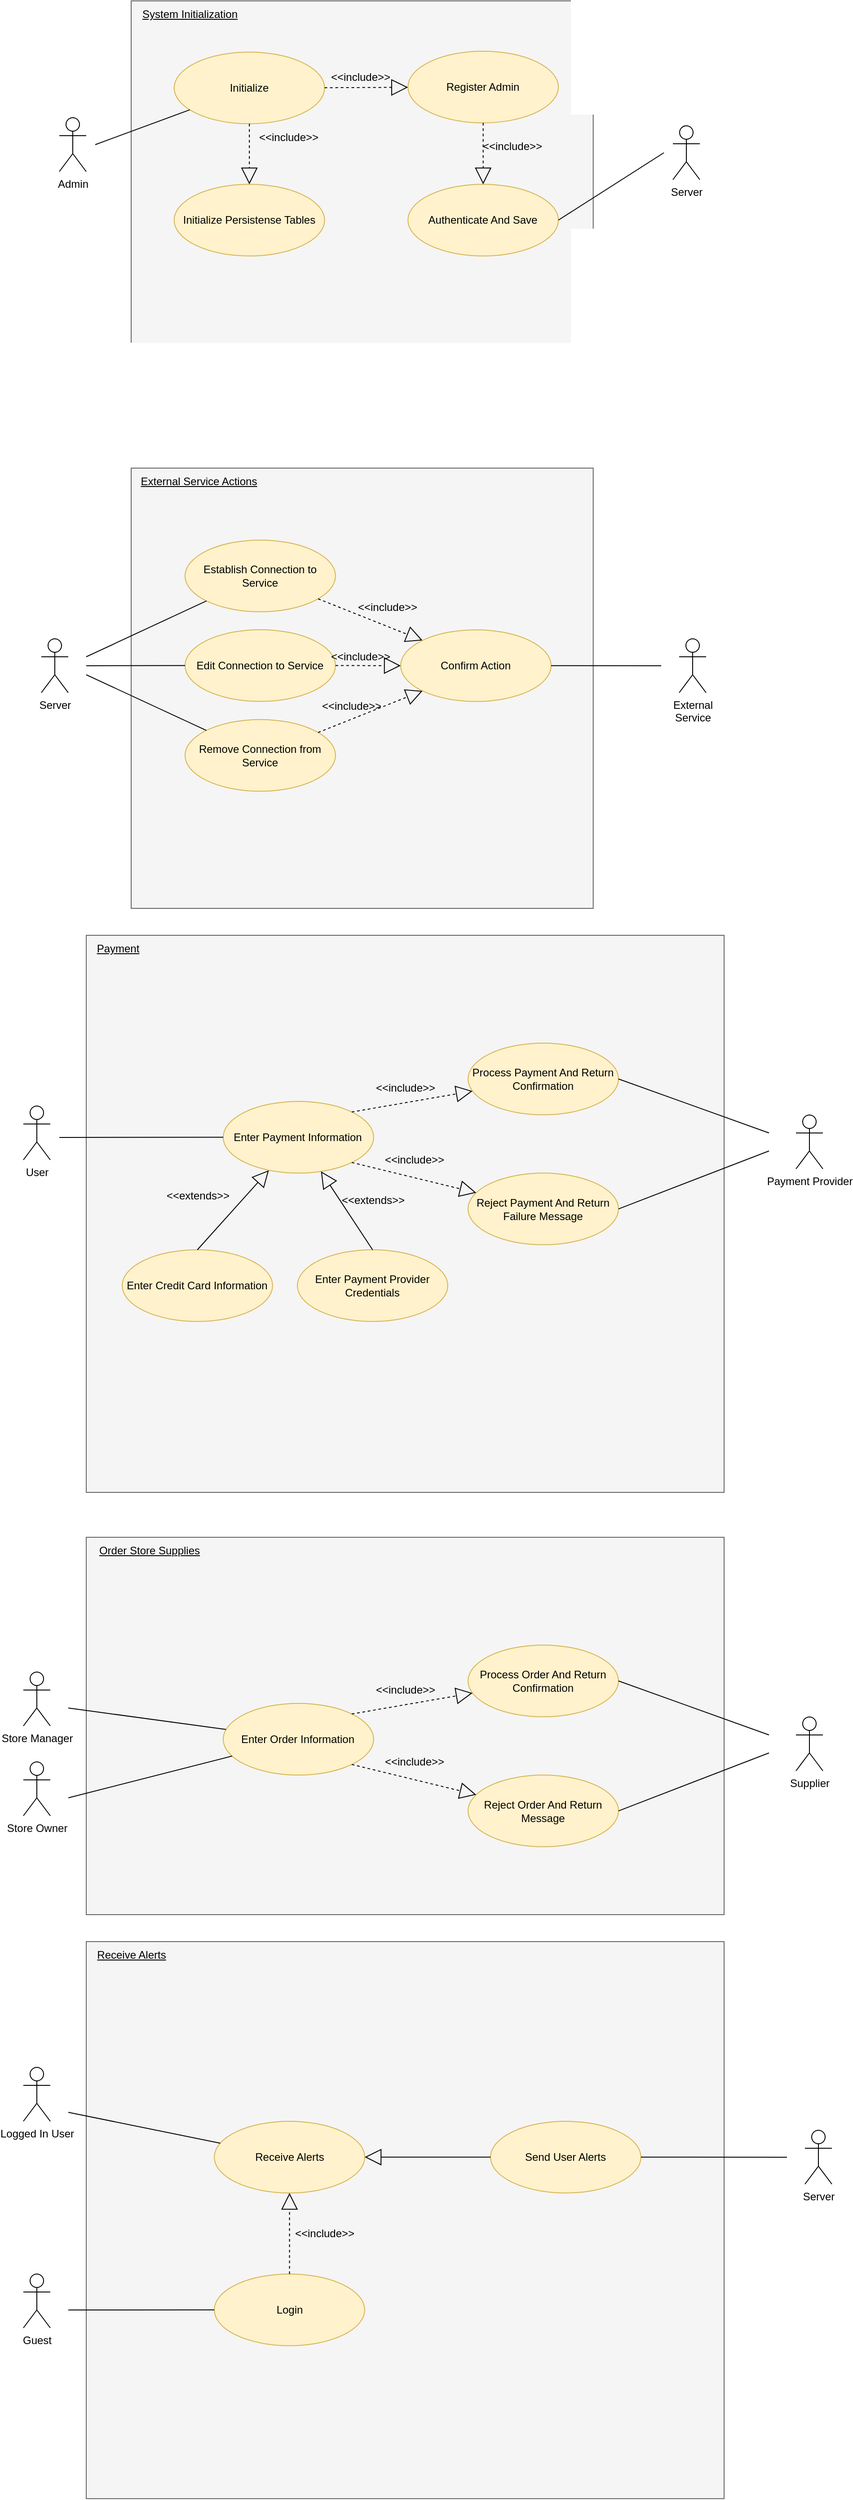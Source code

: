 <mxfile version="21.0.8" type="google"><diagram name="Page-1" id="eMRbLeSKyq2jB5mzOORM"><mxGraphModel grid="1" page="1" gridSize="10" guides="1" tooltips="1" connect="1" arrows="1" fold="1" pageScale="1" pageWidth="850" pageHeight="1100" math="0" shadow="0"><root><mxCell id="0"/><mxCell id="1" parent="0"/><mxCell id="YMqwBcBI1UgaOrFKNVwh-122" value="" style="group" connectable="0" vertex="1" parent="1"><mxGeometry x="510" y="1790" width="660" height="620" as="geometry"/></mxCell><mxCell id="YMqwBcBI1UgaOrFKNVwh-123" value="" style="verticalLabelPosition=bottom;verticalAlign=top;html=1;shape=mxgraph.basic.rect;fillColor2=none;strokeWidth=1;size=22;indent=0;fillColor=#f5f5f5;fontColor=#333333;strokeColor=#666666;" vertex="1" parent="YMqwBcBI1UgaOrFKNVwh-122"><mxGeometry x="-50" width="710" height="420" as="geometry"/></mxCell><mxCell id="YMqwBcBI1UgaOrFKNVwh-124" value="Process Order And Return Confirmation" style="ellipse;whiteSpace=wrap;html=1;fillColor=#fff2cc;strokeColor=#d6b656;" vertex="1" parent="YMqwBcBI1UgaOrFKNVwh-122"><mxGeometry x="374.998" y="119.996" width="167.451" height="79.767" as="geometry"/></mxCell><mxCell id="YMqwBcBI1UgaOrFKNVwh-125" value="Enter Order Information" style="ellipse;whiteSpace=wrap;html=1;fillColor=#fff2cc;strokeColor=#d6b656;" vertex="1" parent="YMqwBcBI1UgaOrFKNVwh-122"><mxGeometry x="102.448" y="184.876" width="167.451" height="79.767" as="geometry"/></mxCell><mxCell id="YMqwBcBI1UgaOrFKNVwh-131" value="&amp;lt;&amp;lt;include&amp;gt;&amp;gt;" style="text;html=1;align=center;verticalAlign=middle;resizable=0;points=[];autosize=1;strokeColor=none;fillColor=none;" vertex="1" parent="YMqwBcBI1UgaOrFKNVwh-122"><mxGeometry x="260" y="154.88" width="90" height="30" as="geometry"/></mxCell><mxCell id="YMqwBcBI1UgaOrFKNVwh-132" value="Reject Order And Return Message" style="ellipse;whiteSpace=wrap;html=1;fillColor=#fff2cc;strokeColor=#d6b656;" vertex="1" parent="YMqwBcBI1UgaOrFKNVwh-122"><mxGeometry x="374.998" y="264.646" width="167.451" height="79.767" as="geometry"/></mxCell><mxCell id="YMqwBcBI1UgaOrFKNVwh-133" value="" style="endArrow=block;endSize=16;endFill=0;html=1;rounded=0;fillColor=none;dashed=1;exitX=1;exitY=0;exitDx=0;exitDy=0;" edge="1" parent="YMqwBcBI1UgaOrFKNVwh-122" source="YMqwBcBI1UgaOrFKNVwh-125" target="YMqwBcBI1UgaOrFKNVwh-124"><mxGeometry y="-70" width="160" relative="1" as="geometry"><mxPoint x="141" y="196" as="sourcePoint"/><mxPoint x="207" y="259" as="targetPoint"/><mxPoint as="offset"/></mxGeometry></mxCell><mxCell id="YMqwBcBI1UgaOrFKNVwh-134" value="" style="endArrow=block;endSize=16;endFill=0;html=1;rounded=0;fillColor=none;dashed=1;exitX=1;exitY=1;exitDx=0;exitDy=0;" edge="1" parent="YMqwBcBI1UgaOrFKNVwh-122" source="YMqwBcBI1UgaOrFKNVwh-125" target="YMqwBcBI1UgaOrFKNVwh-132"><mxGeometry y="-70" width="160" relative="1" as="geometry"><mxPoint x="327" y="295" as="sourcePoint"/><mxPoint x="484" y="323" as="targetPoint"/><mxPoint as="offset"/></mxGeometry></mxCell><mxCell id="YMqwBcBI1UgaOrFKNVwh-136" value="&amp;lt;&amp;lt;include&amp;gt;&amp;gt;" style="text;html=1;align=center;verticalAlign=middle;resizable=0;points=[];autosize=1;strokeColor=none;fillColor=none;" vertex="1" parent="YMqwBcBI1UgaOrFKNVwh-122"><mxGeometry x="269.9" y="234.65" width="90" height="30" as="geometry"/></mxCell><mxCell id="YMqwBcBI1UgaOrFKNVwh-5" value="" style="group" connectable="0" vertex="1" parent="1"><mxGeometry x="510" y="80" width="610" height="490" as="geometry"/></mxCell><mxCell id="YMqwBcBI1UgaOrFKNVwh-3" value="" style="verticalLabelPosition=bottom;verticalAlign=top;html=1;shape=mxgraph.basic.rect;fillColor2=none;strokeWidth=1;size=22;indent=0;fillColor=#f5f5f5;fontColor=#333333;strokeColor=#666666;" vertex="1" parent="YMqwBcBI1UgaOrFKNVwh-5"><mxGeometry width="514.314" height="490.0" as="geometry"/></mxCell><mxCell id="YMqwBcBI1UgaOrFKNVwh-4" value="System Initialization" style="text;html=1;align=center;verticalAlign=middle;resizable=0;points=[];autosize=1;strokeColor=none;fillColor=none;fontStyle=4" vertex="1" parent="YMqwBcBI1UgaOrFKNVwh-5"><mxGeometry width="130" height="30" as="geometry"/></mxCell><mxCell id="YMqwBcBI1UgaOrFKNVwh-8" value="Initialize" style="ellipse;whiteSpace=wrap;html=1;fillColor=#fff2cc;strokeColor=#d6b656;" vertex="1" parent="YMqwBcBI1UgaOrFKNVwh-5"><mxGeometry x="47.843" y="56.977" width="167.451" height="79.767" as="geometry"/></mxCell><mxCell id="YMqwBcBI1UgaOrFKNVwh-9" value="Register Admin" style="ellipse;whiteSpace=wrap;html=1;fillColor=#fff2cc;strokeColor=#d6b656;" vertex="1" parent="YMqwBcBI1UgaOrFKNVwh-5"><mxGeometry x="308.098" y="55.977" width="167.451" height="79.767" as="geometry"/></mxCell><mxCell id="YMqwBcBI1UgaOrFKNVwh-10" value="Authenticate And Save" style="ellipse;whiteSpace=wrap;html=1;fillColor=#fff2cc;strokeColor=#d6b656;" vertex="1" parent="YMqwBcBI1UgaOrFKNVwh-5"><mxGeometry x="308.098" y="204.116" width="167.451" height="79.767" as="geometry"/></mxCell><mxCell id="YMqwBcBI1UgaOrFKNVwh-11" value="" style="endArrow=block;endSize=16;endFill=0;html=1;rounded=0;dashed=1;" edge="1" parent="YMqwBcBI1UgaOrFKNVwh-5" source="YMqwBcBI1UgaOrFKNVwh-8" target="YMqwBcBI1UgaOrFKNVwh-9"><mxGeometry y="60" width="160" relative="1" as="geometry"><mxPoint x="191.373" y="148.14" as="sourcePoint"/><mxPoint x="382.745" y="148.14" as="targetPoint"/><mxPoint as="offset"/></mxGeometry></mxCell><mxCell id="YMqwBcBI1UgaOrFKNVwh-13" value="" style="endArrow=block;endSize=16;endFill=0;html=1;rounded=0;fillColor=none;dashed=1;" edge="1" parent="YMqwBcBI1UgaOrFKNVwh-5" source="YMqwBcBI1UgaOrFKNVwh-9" target="YMqwBcBI1UgaOrFKNVwh-10"><mxGeometry y="-70" width="160" relative="1" as="geometry"><mxPoint x="224.373" y="147.14" as="sourcePoint"/><mxPoint x="415.745" y="147.14" as="targetPoint"/><mxPoint as="offset"/></mxGeometry></mxCell><mxCell id="YMqwBcBI1UgaOrFKNVwh-14" value="&amp;lt;&amp;lt;include&amp;gt;&amp;gt;" style="text;html=1;align=center;verticalAlign=middle;resizable=0;points=[];autosize=1;strokeColor=none;fillColor=none;" vertex="1" parent="YMqwBcBI1UgaOrFKNVwh-5"><mxGeometry x="378.667" y="147.14" width="90" height="30" as="geometry"/></mxCell><mxCell id="YMqwBcBI1UgaOrFKNVwh-17" value="&amp;lt;&amp;lt;include&amp;gt;&amp;gt;" style="text;html=1;align=center;verticalAlign=middle;resizable=0;points=[];autosize=1;strokeColor=none;fillColor=none;" vertex="1" parent="YMqwBcBI1UgaOrFKNVwh-5"><mxGeometry x="210.002" y="69.997" width="90" height="30" as="geometry"/></mxCell><mxCell id="YMqwBcBI1UgaOrFKNVwh-18" value="Initialize Persistense Tables" style="ellipse;whiteSpace=wrap;html=1;fillColor=#fff2cc;strokeColor=#d6b656;" vertex="1" parent="YMqwBcBI1UgaOrFKNVwh-5"><mxGeometry x="47.848" y="204.117" width="167.451" height="79.767" as="geometry"/></mxCell><mxCell id="YMqwBcBI1UgaOrFKNVwh-19" value="" style="endArrow=block;endSize=16;endFill=0;html=1;rounded=0;exitX=0.5;exitY=1;exitDx=0;exitDy=0;dashed=1;" edge="1" parent="YMqwBcBI1UgaOrFKNVwh-5" source="YMqwBcBI1UgaOrFKNVwh-8" target="YMqwBcBI1UgaOrFKNVwh-18"><mxGeometry y="60" width="160" relative="1" as="geometry"><mxPoint x="225" y="107" as="sourcePoint"/><mxPoint x="318" y="106" as="targetPoint"/><mxPoint as="offset"/></mxGeometry></mxCell><mxCell id="YMqwBcBI1UgaOrFKNVwh-20" value="&amp;lt;&amp;lt;include&amp;gt;&amp;gt;" style="text;html=1;align=center;verticalAlign=middle;resizable=0;points=[];autosize=1;strokeColor=none;fillColor=none;" vertex="1" parent="YMqwBcBI1UgaOrFKNVwh-5"><mxGeometry x="130.002" y="136.747" width="90" height="30" as="geometry"/></mxCell><mxCell id="YMqwBcBI1UgaOrFKNVwh-6" value="Server" style="shape=umlActor;verticalLabelPosition=bottom;verticalAlign=top;html=1;" vertex="1" parent="1"><mxGeometry x="1113" y="219" width="30" height="60" as="geometry"/></mxCell><mxCell id="YMqwBcBI1UgaOrFKNVwh-7" value="Admin" style="shape=umlActor;verticalLabelPosition=bottom;verticalAlign=top;html=1;" vertex="1" parent="1"><mxGeometry x="430" y="210" width="30" height="60" as="geometry"/></mxCell><mxCell id="YMqwBcBI1UgaOrFKNVwh-15" value="" style="endArrow=none;html=1;rounded=0;" edge="1" parent="1" target="YMqwBcBI1UgaOrFKNVwh-8"><mxGeometry width="50" height="50" relative="1" as="geometry"><mxPoint x="470" y="240" as="sourcePoint"/><mxPoint x="780" y="190" as="targetPoint"/></mxGeometry></mxCell><mxCell id="YMqwBcBI1UgaOrFKNVwh-16" value="" style="endArrow=none;html=1;rounded=0;exitX=1;exitY=0.5;exitDx=0;exitDy=0;" edge="1" parent="1" source="YMqwBcBI1UgaOrFKNVwh-10"><mxGeometry width="50" height="50" relative="1" as="geometry"><mxPoint x="488" y="249" as="sourcePoint"/><mxPoint x="1103" y="249" as="targetPoint"/></mxGeometry></mxCell><mxCell id="YMqwBcBI1UgaOrFKNVwh-21" value="" style="group" connectable="0" vertex="1" parent="1"><mxGeometry x="510" y="600" width="610" height="490" as="geometry"/></mxCell><mxCell id="YMqwBcBI1UgaOrFKNVwh-22" value="" style="verticalLabelPosition=bottom;verticalAlign=top;html=1;shape=mxgraph.basic.rect;fillColor2=none;strokeWidth=1;size=22;indent=0;fillColor=#f5f5f5;fontColor=#333333;strokeColor=#666666;" vertex="1" parent="YMqwBcBI1UgaOrFKNVwh-21"><mxGeometry width="514.314" height="490.0" as="geometry"/></mxCell><mxCell id="YMqwBcBI1UgaOrFKNVwh-23" value="External Service Actions" style="text;html=1;align=center;verticalAlign=middle;resizable=0;points=[];autosize=1;strokeColor=none;fillColor=none;fontStyle=4" vertex="1" parent="YMqwBcBI1UgaOrFKNVwh-21"><mxGeometry width="150" height="30" as="geometry"/></mxCell><mxCell id="YMqwBcBI1UgaOrFKNVwh-26" value="Establish Connection to Service" style="ellipse;whiteSpace=wrap;html=1;fillColor=#fff2cc;strokeColor=#d6b656;" vertex="1" parent="YMqwBcBI1UgaOrFKNVwh-21"><mxGeometry x="59.998" y="80.106" width="167.451" height="79.767" as="geometry"/></mxCell><mxCell id="YMqwBcBI1UgaOrFKNVwh-28" value="" style="endArrow=block;endSize=16;endFill=0;html=1;rounded=0;fillColor=none;entryX=0;entryY=0;entryDx=0;entryDy=0;dashed=1;" edge="1" parent="YMqwBcBI1UgaOrFKNVwh-21" source="YMqwBcBI1UgaOrFKNVwh-26" target="YMqwBcBI1UgaOrFKNVwh-38"><mxGeometry y="-70" width="160" relative="1" as="geometry"><mxPoint x="415.745" y="147.14" as="sourcePoint"/><mxPoint x="391.824" y="135.744" as="targetPoint"/><mxPoint as="offset"/></mxGeometry></mxCell><mxCell id="YMqwBcBI1UgaOrFKNVwh-38" value="Confirm Action" style="ellipse;whiteSpace=wrap;html=1;fillColor=#fff2cc;strokeColor=#d6b656;" vertex="1" parent="YMqwBcBI1UgaOrFKNVwh-21"><mxGeometry x="299.998" y="179.996" width="167.451" height="79.767" as="geometry"/></mxCell><mxCell id="YMqwBcBI1UgaOrFKNVwh-39" value="Edit Connection to Service" style="ellipse;whiteSpace=wrap;html=1;fillColor=#fff2cc;strokeColor=#d6b656;" vertex="1" parent="YMqwBcBI1UgaOrFKNVwh-21"><mxGeometry x="59.998" y="179.876" width="167.451" height="79.767" as="geometry"/></mxCell><mxCell id="YMqwBcBI1UgaOrFKNVwh-40" value="Remove Connection from Service" style="ellipse;whiteSpace=wrap;html=1;fillColor=#fff2cc;strokeColor=#d6b656;" vertex="1" parent="YMqwBcBI1UgaOrFKNVwh-21"><mxGeometry x="59.998" y="279.876" width="167.451" height="79.767" as="geometry"/></mxCell><mxCell id="YMqwBcBI1UgaOrFKNVwh-43" value="" style="endArrow=block;endSize=16;endFill=0;html=1;rounded=0;fillColor=none;exitX=1;exitY=0.5;exitDx=0;exitDy=0;entryX=0;entryY=0.5;entryDx=0;entryDy=0;dashed=1;" edge="1" parent="YMqwBcBI1UgaOrFKNVwh-21" source="YMqwBcBI1UgaOrFKNVwh-39" target="YMqwBcBI1UgaOrFKNVwh-38"><mxGeometry y="-70" width="160" relative="1" as="geometry"><mxPoint x="232" y="133" as="sourcePoint"/><mxPoint x="335" y="167" as="targetPoint"/><mxPoint as="offset"/></mxGeometry></mxCell><mxCell id="YMqwBcBI1UgaOrFKNVwh-44" value="" style="endArrow=block;endSize=16;endFill=0;html=1;rounded=0;fillColor=none;entryX=0;entryY=1;entryDx=0;entryDy=0;dashed=1;" edge="1" parent="YMqwBcBI1UgaOrFKNVwh-21" source="YMqwBcBI1UgaOrFKNVwh-40" target="YMqwBcBI1UgaOrFKNVwh-38"><mxGeometry y="-70" width="160" relative="1" as="geometry"><mxPoint x="247" y="210" as="sourcePoint"/><mxPoint x="320" y="190" as="targetPoint"/><mxPoint as="offset"/></mxGeometry></mxCell><mxCell id="YMqwBcBI1UgaOrFKNVwh-65" value="&amp;lt;&amp;lt;include&amp;gt;&amp;gt;" style="text;html=1;align=center;verticalAlign=middle;resizable=0;points=[];autosize=1;strokeColor=none;fillColor=none;" vertex="1" parent="YMqwBcBI1UgaOrFKNVwh-21"><mxGeometry x="240.002" y="139.997" width="90" height="30" as="geometry"/></mxCell><mxCell id="YMqwBcBI1UgaOrFKNVwh-64" value="&amp;lt;&amp;lt;include&amp;gt;&amp;gt;" style="text;html=1;align=center;verticalAlign=middle;resizable=0;points=[];autosize=1;strokeColor=none;fillColor=none;" vertex="1" parent="YMqwBcBI1UgaOrFKNVwh-21"><mxGeometry x="210.002" y="194.997" width="90" height="30" as="geometry"/></mxCell><mxCell id="YMqwBcBI1UgaOrFKNVwh-63" value="&amp;lt;&amp;lt;include&amp;gt;&amp;gt;" style="text;html=1;align=center;verticalAlign=middle;resizable=0;points=[];autosize=1;strokeColor=none;fillColor=none;" vertex="1" parent="YMqwBcBI1UgaOrFKNVwh-21"><mxGeometry x="200.002" y="249.877" width="90" height="30" as="geometry"/></mxCell><mxCell id="YMqwBcBI1UgaOrFKNVwh-34" value="External&lt;br&gt;Service" style="shape=umlActor;verticalLabelPosition=bottom;verticalAlign=top;html=1;" vertex="1" parent="1"><mxGeometry x="1120" y="790" width="30" height="60" as="geometry"/></mxCell><mxCell id="YMqwBcBI1UgaOrFKNVwh-35" value="Server" style="shape=umlActor;verticalLabelPosition=bottom;verticalAlign=top;html=1;" vertex="1" parent="1"><mxGeometry x="410" y="790" width="30" height="60" as="geometry"/></mxCell><mxCell id="YMqwBcBI1UgaOrFKNVwh-36" value="" style="endArrow=none;html=1;rounded=0;" edge="1" parent="1" target="YMqwBcBI1UgaOrFKNVwh-26"><mxGeometry width="50" height="50" relative="1" as="geometry"><mxPoint x="460" y="810" as="sourcePoint"/><mxPoint x="575.34" y="721.261" as="targetPoint"/></mxGeometry></mxCell><mxCell id="YMqwBcBI1UgaOrFKNVwh-37" value="" style="endArrow=none;html=1;rounded=0;" edge="1" parent="1" source="YMqwBcBI1UgaOrFKNVwh-38"><mxGeometry width="50" height="50" relative="1" as="geometry"><mxPoint x="1070" y="830" as="sourcePoint"/><mxPoint x="1100" y="820" as="targetPoint"/></mxGeometry></mxCell><mxCell id="YMqwBcBI1UgaOrFKNVwh-41" value="" style="endArrow=none;html=1;rounded=0;" edge="1" parent="1" target="YMqwBcBI1UgaOrFKNVwh-39"><mxGeometry width="50" height="50" relative="1" as="geometry"><mxPoint x="460" y="820" as="sourcePoint"/><mxPoint x="603" y="732" as="targetPoint"/></mxGeometry></mxCell><mxCell id="YMqwBcBI1UgaOrFKNVwh-42" value="" style="endArrow=none;html=1;rounded=0;" edge="1" parent="1" target="YMqwBcBI1UgaOrFKNVwh-40"><mxGeometry width="50" height="50" relative="1" as="geometry"><mxPoint x="460" y="830" as="sourcePoint"/><mxPoint x="594" y="798" as="targetPoint"/></mxGeometry></mxCell><mxCell id="YMqwBcBI1UgaOrFKNVwh-47" value="" style="group" connectable="0" vertex="1" parent="1"><mxGeometry x="510" y="1120" width="660" height="620" as="geometry"/></mxCell><mxCell id="YMqwBcBI1UgaOrFKNVwh-48" value="" style="verticalLabelPosition=bottom;verticalAlign=top;html=1;shape=mxgraph.basic.rect;fillColor2=none;strokeWidth=1;size=22;indent=0;fillColor=#f5f5f5;fontColor=#333333;strokeColor=#666666;" vertex="1" parent="YMqwBcBI1UgaOrFKNVwh-47"><mxGeometry x="-50" width="710" height="620" as="geometry"/></mxCell><mxCell id="YMqwBcBI1UgaOrFKNVwh-52" value="Process Payment And Return Confirmation" style="ellipse;whiteSpace=wrap;html=1;fillColor=#fff2cc;strokeColor=#d6b656;" vertex="1" parent="YMqwBcBI1UgaOrFKNVwh-47"><mxGeometry x="374.998" y="119.996" width="167.451" height="79.767" as="geometry"/></mxCell><mxCell id="YMqwBcBI1UgaOrFKNVwh-53" value="Enter Payment Information" style="ellipse;whiteSpace=wrap;html=1;fillColor=#fff2cc;strokeColor=#d6b656;" vertex="1" parent="YMqwBcBI1UgaOrFKNVwh-47"><mxGeometry x="102.448" y="184.876" width="167.451" height="79.767" as="geometry"/></mxCell><mxCell id="YMqwBcBI1UgaOrFKNVwh-67" value="Enter Credit Card Information" style="ellipse;whiteSpace=wrap;html=1;fillColor=#fff2cc;strokeColor=#d6b656;" vertex="1" parent="YMqwBcBI1UgaOrFKNVwh-47"><mxGeometry x="-10.002" y="349.996" width="167.451" height="79.767" as="geometry"/></mxCell><mxCell id="YMqwBcBI1UgaOrFKNVwh-69" value="Enter Payment Provider Credentials" style="ellipse;whiteSpace=wrap;html=1;fillColor=#fff2cc;strokeColor=#d6b656;" vertex="1" parent="YMqwBcBI1UgaOrFKNVwh-47"><mxGeometry x="184.998" y="349.996" width="167.451" height="79.767" as="geometry"/></mxCell><mxCell id="YMqwBcBI1UgaOrFKNVwh-70" value="" style="endArrow=block;endSize=16;endFill=0;html=1;rounded=0;exitX=0.5;exitY=0;exitDx=0;exitDy=0;" edge="1" parent="YMqwBcBI1UgaOrFKNVwh-47" source="YMqwBcBI1UgaOrFKNVwh-69" target="YMqwBcBI1UgaOrFKNVwh-53"><mxGeometry x="-0.288" y="-8" width="160" relative="1" as="geometry"><mxPoint x="30" y="250" as="sourcePoint"/><mxPoint x="190" y="250" as="targetPoint"/><mxPoint as="offset"/></mxGeometry></mxCell><mxCell id="YMqwBcBI1UgaOrFKNVwh-71" value="" style="endArrow=block;endSize=16;endFill=0;html=1;rounded=0;exitX=0.5;exitY=0;exitDx=0;exitDy=0;" edge="1" parent="YMqwBcBI1UgaOrFKNVwh-47" source="YMqwBcBI1UgaOrFKNVwh-67" target="YMqwBcBI1UgaOrFKNVwh-53"><mxGeometry width="160" relative="1" as="geometry"><mxPoint x="280" y="320" as="sourcePoint"/><mxPoint x="237" y="255" as="targetPoint"/></mxGeometry></mxCell><mxCell id="YMqwBcBI1UgaOrFKNVwh-72" value="&amp;lt;&amp;lt;extends&amp;gt;&amp;gt;" style="text;html=1;align=center;verticalAlign=middle;resizable=0;points=[];autosize=1;strokeColor=none;fillColor=none;" vertex="1" parent="YMqwBcBI1UgaOrFKNVwh-47"><mxGeometry x="28.72" y="274.88" width="90" height="30" as="geometry"/></mxCell><mxCell id="YMqwBcBI1UgaOrFKNVwh-80" value="&amp;lt;&amp;lt;include&amp;gt;&amp;gt;" style="text;html=1;align=center;verticalAlign=middle;resizable=0;points=[];autosize=1;strokeColor=none;fillColor=none;" vertex="1" parent="YMqwBcBI1UgaOrFKNVwh-47"><mxGeometry x="260" y="154.88" width="90" height="30" as="geometry"/></mxCell><mxCell id="YMqwBcBI1UgaOrFKNVwh-92" value="Reject Payment And Return Failure Message" style="ellipse;whiteSpace=wrap;html=1;fillColor=#fff2cc;strokeColor=#d6b656;" vertex="1" parent="YMqwBcBI1UgaOrFKNVwh-47"><mxGeometry x="374.998" y="264.646" width="167.451" height="79.767" as="geometry"/></mxCell><mxCell id="YMqwBcBI1UgaOrFKNVwh-95" value="" style="endArrow=block;endSize=16;endFill=0;html=1;rounded=0;fillColor=none;dashed=1;exitX=1;exitY=0;exitDx=0;exitDy=0;" edge="1" parent="YMqwBcBI1UgaOrFKNVwh-47" source="YMqwBcBI1UgaOrFKNVwh-53" target="YMqwBcBI1UgaOrFKNVwh-52"><mxGeometry y="-70" width="160" relative="1" as="geometry"><mxPoint x="141" y="196" as="sourcePoint"/><mxPoint x="207" y="259" as="targetPoint"/><mxPoint as="offset"/></mxGeometry></mxCell><mxCell id="YMqwBcBI1UgaOrFKNVwh-96" value="" style="endArrow=block;endSize=16;endFill=0;html=1;rounded=0;fillColor=none;dashed=1;exitX=1;exitY=1;exitDx=0;exitDy=0;" edge="1" parent="YMqwBcBI1UgaOrFKNVwh-47" source="YMqwBcBI1UgaOrFKNVwh-53" target="YMqwBcBI1UgaOrFKNVwh-92"><mxGeometry y="-70" width="160" relative="1" as="geometry"><mxPoint x="327" y="295" as="sourcePoint"/><mxPoint x="484" y="323" as="targetPoint"/><mxPoint as="offset"/></mxGeometry></mxCell><mxCell id="YMqwBcBI1UgaOrFKNVwh-97" value="&amp;lt;&amp;lt;extends&amp;gt;&amp;gt;" style="text;html=1;align=center;verticalAlign=middle;resizable=0;points=[];autosize=1;strokeColor=none;fillColor=none;" vertex="1" parent="YMqwBcBI1UgaOrFKNVwh-47"><mxGeometry x="223.72" y="280" width="90" height="30" as="geometry"/></mxCell><mxCell id="YMqwBcBI1UgaOrFKNVwh-98" value="&amp;lt;&amp;lt;include&amp;gt;&amp;gt;" style="text;html=1;align=center;verticalAlign=middle;resizable=0;points=[];autosize=1;strokeColor=none;fillColor=none;" vertex="1" parent="YMqwBcBI1UgaOrFKNVwh-47"><mxGeometry x="269.9" y="234.65" width="90" height="30" as="geometry"/></mxCell><mxCell id="YMqwBcBI1UgaOrFKNVwh-57" value="Payment Provider" style="shape=umlActor;verticalLabelPosition=bottom;verticalAlign=top;html=1;" vertex="1" parent="1"><mxGeometry x="1250" y="1320" width="30" height="60" as="geometry"/></mxCell><mxCell id="YMqwBcBI1UgaOrFKNVwh-58" value="User" style="shape=umlActor;verticalLabelPosition=bottom;verticalAlign=top;html=1;" vertex="1" parent="1"><mxGeometry x="390" y="1310" width="30" height="60" as="geometry"/></mxCell><mxCell id="YMqwBcBI1UgaOrFKNVwh-60" value="" style="endArrow=none;html=1;rounded=0;exitX=1;exitY=0.5;exitDx=0;exitDy=0;" edge="1" parent="1" source="YMqwBcBI1UgaOrFKNVwh-52"><mxGeometry width="50" height="50" relative="1" as="geometry"><mxPoint x="1070" y="1350" as="sourcePoint"/><mxPoint x="1220" y="1340" as="targetPoint"/></mxGeometry></mxCell><mxCell id="YMqwBcBI1UgaOrFKNVwh-61" value="" style="endArrow=none;html=1;rounded=0;" edge="1" parent="1" target="YMqwBcBI1UgaOrFKNVwh-53"><mxGeometry width="50" height="50" relative="1" as="geometry"><mxPoint x="430" y="1345" as="sourcePoint"/><mxPoint x="603" y="1252" as="targetPoint"/></mxGeometry></mxCell><mxCell id="YMqwBcBI1UgaOrFKNVwh-49" value="Payment" style="text;html=1;align=center;verticalAlign=middle;resizable=0;points=[];autosize=1;strokeColor=none;fillColor=none;fontStyle=4" vertex="1" parent="1"><mxGeometry x="460" y="1120" width="70" height="30" as="geometry"/></mxCell><mxCell id="YMqwBcBI1UgaOrFKNVwh-102" value="" style="endArrow=none;html=1;rounded=0;exitX=1;exitY=0.5;exitDx=0;exitDy=0;" edge="1" parent="1" source="YMqwBcBI1UgaOrFKNVwh-92"><mxGeometry width="50" height="50" relative="1" as="geometry"><mxPoint x="1042" y="1316" as="sourcePoint"/><mxPoint x="1220" y="1360" as="targetPoint"/></mxGeometry></mxCell><mxCell id="YMqwBcBI1UgaOrFKNVwh-137" value="Supplier" style="shape=umlActor;verticalLabelPosition=bottom;verticalAlign=top;html=1;" vertex="1" parent="1"><mxGeometry x="1250" y="1990" width="30" height="60" as="geometry"/></mxCell><mxCell id="YMqwBcBI1UgaOrFKNVwh-138" value="Store Manager" style="shape=umlActor;verticalLabelPosition=bottom;verticalAlign=top;html=1;" vertex="1" parent="1"><mxGeometry x="390" y="1940" width="30" height="60" as="geometry"/></mxCell><mxCell id="YMqwBcBI1UgaOrFKNVwh-139" value="" style="endArrow=none;html=1;rounded=0;exitX=1;exitY=0.5;exitDx=0;exitDy=0;" edge="1" parent="1" source="YMqwBcBI1UgaOrFKNVwh-124"><mxGeometry width="50" height="50" relative="1" as="geometry"><mxPoint x="1070" y="2020" as="sourcePoint"/><mxPoint x="1220" y="2010" as="targetPoint"/></mxGeometry></mxCell><mxCell id="YMqwBcBI1UgaOrFKNVwh-140" value="" style="endArrow=none;html=1;rounded=0;" edge="1" parent="1" target="YMqwBcBI1UgaOrFKNVwh-125"><mxGeometry width="50" height="50" relative="1" as="geometry"><mxPoint x="440" y="1980" as="sourcePoint"/><mxPoint x="603" y="1922" as="targetPoint"/></mxGeometry></mxCell><mxCell id="YMqwBcBI1UgaOrFKNVwh-141" value="Order Store Supplies" style="text;html=1;align=center;verticalAlign=middle;resizable=0;points=[];autosize=1;strokeColor=none;fillColor=none;fontStyle=4" vertex="1" parent="1"><mxGeometry x="460" y="1790" width="140" height="30" as="geometry"/></mxCell><mxCell id="YMqwBcBI1UgaOrFKNVwh-142" value="" style="endArrow=none;html=1;rounded=0;exitX=1;exitY=0.5;exitDx=0;exitDy=0;" edge="1" parent="1" source="YMqwBcBI1UgaOrFKNVwh-132"><mxGeometry width="50" height="50" relative="1" as="geometry"><mxPoint x="1042" y="1986" as="sourcePoint"/><mxPoint x="1220" y="2030" as="targetPoint"/></mxGeometry></mxCell><mxCell id="YMqwBcBI1UgaOrFKNVwh-143" value="Store Owner" style="shape=umlActor;verticalLabelPosition=bottom;verticalAlign=top;html=1;" vertex="1" parent="1"><mxGeometry x="390" y="2040" width="30" height="60" as="geometry"/></mxCell><mxCell id="YMqwBcBI1UgaOrFKNVwh-144" value="" style="endArrow=none;html=1;rounded=0;" edge="1" parent="1" target="YMqwBcBI1UgaOrFKNVwh-125"><mxGeometry width="50" height="50" relative="1" as="geometry"><mxPoint x="440" y="2080" as="sourcePoint"/><mxPoint x="626" y="2014" as="targetPoint"/></mxGeometry></mxCell><mxCell id="YMqwBcBI1UgaOrFKNVwh-145" value="" style="group" connectable="0" vertex="1" parent="1"><mxGeometry x="510" y="2240" width="660" height="620" as="geometry"/></mxCell><mxCell id="YMqwBcBI1UgaOrFKNVwh-146" value="" style="verticalLabelPosition=bottom;verticalAlign=top;html=1;shape=mxgraph.basic.rect;fillColor2=none;strokeWidth=1;size=22;indent=0;fillColor=#f5f5f5;fontColor=#333333;strokeColor=#666666;" vertex="1" parent="YMqwBcBI1UgaOrFKNVwh-145"><mxGeometry x="-50" width="710" height="620" as="geometry"/></mxCell><mxCell id="YMqwBcBI1UgaOrFKNVwh-148" value="Receive Alerts" style="ellipse;whiteSpace=wrap;html=1;fillColor=#fff2cc;strokeColor=#d6b656;" vertex="1" parent="YMqwBcBI1UgaOrFKNVwh-145"><mxGeometry x="92.548" y="199.996" width="167.451" height="79.767" as="geometry"/></mxCell><mxCell id="YMqwBcBI1UgaOrFKNVwh-155" value="Send User Alerts" style="ellipse;whiteSpace=wrap;html=1;fillColor=#fff2cc;strokeColor=#d6b656;" vertex="1" parent="YMqwBcBI1UgaOrFKNVwh-145"><mxGeometry x="399.998" y="199.996" width="167.451" height="79.767" as="geometry"/></mxCell><mxCell id="YMqwBcBI1UgaOrFKNVwh-164" value="Receive Alerts" style="text;html=1;align=center;verticalAlign=middle;resizable=0;points=[];autosize=1;strokeColor=none;fillColor=none;fontStyle=4" vertex="1" parent="YMqwBcBI1UgaOrFKNVwh-145"><mxGeometry x="-50" width="100" height="30" as="geometry"/></mxCell><mxCell id="YMqwBcBI1UgaOrFKNVwh-170" value="Login" style="ellipse;whiteSpace=wrap;html=1;fillColor=#fff2cc;strokeColor=#d6b656;" vertex="1" parent="YMqwBcBI1UgaOrFKNVwh-145"><mxGeometry x="92.548" y="369.996" width="167.451" height="79.767" as="geometry"/></mxCell><mxCell id="YMqwBcBI1UgaOrFKNVwh-173" value="" style="endArrow=block;endSize=16;endFill=0;html=1;rounded=0;fillColor=none;dashed=1;" edge="1" parent="YMqwBcBI1UgaOrFKNVwh-145" source="YMqwBcBI1UgaOrFKNVwh-170" target="YMqwBcBI1UgaOrFKNVwh-148"><mxGeometry y="-70" width="160" relative="1" as="geometry"><mxPoint x="410" y="250" as="sourcePoint"/><mxPoint x="270" y="250" as="targetPoint"/><mxPoint as="offset"/></mxGeometry></mxCell><mxCell id="YMqwBcBI1UgaOrFKNVwh-176" value="" style="endArrow=block;endSize=16;endFill=0;html=1;rounded=0;" edge="1" parent="YMqwBcBI1UgaOrFKNVwh-145" source="YMqwBcBI1UgaOrFKNVwh-155" target="YMqwBcBI1UgaOrFKNVwh-148"><mxGeometry x="-0.288" y="-8" width="160" relative="1" as="geometry"><mxPoint x="279" y="-760" as="sourcePoint"/><mxPoint x="221" y="-847" as="targetPoint"/><mxPoint as="offset"/></mxGeometry></mxCell><mxCell id="YMqwBcBI1UgaOrFKNVwh-177" value="&amp;lt;&amp;lt;include&amp;gt;&amp;gt;" style="text;html=1;align=center;verticalAlign=middle;resizable=0;points=[];autosize=1;strokeColor=none;fillColor=none;" vertex="1" parent="YMqwBcBI1UgaOrFKNVwh-145"><mxGeometry x="170" y="310" width="90" height="30" as="geometry"/></mxCell><mxCell id="YMqwBcBI1UgaOrFKNVwh-160" value="Server" style="shape=umlActor;verticalLabelPosition=bottom;verticalAlign=top;html=1;" vertex="1" parent="1"><mxGeometry x="1260" y="2450" width="30" height="60" as="geometry"/></mxCell><mxCell id="YMqwBcBI1UgaOrFKNVwh-161" value="Logged In User" style="shape=umlActor;verticalLabelPosition=bottom;verticalAlign=top;html=1;" vertex="1" parent="1"><mxGeometry x="390" y="2380" width="30" height="60" as="geometry"/></mxCell><mxCell id="YMqwBcBI1UgaOrFKNVwh-163" value="" style="endArrow=none;html=1;rounded=0;" edge="1" parent="1" target="YMqwBcBI1UgaOrFKNVwh-148"><mxGeometry width="50" height="50" relative="1" as="geometry"><mxPoint x="440" y="2430" as="sourcePoint"/><mxPoint x="603" y="2372" as="targetPoint"/></mxGeometry></mxCell><mxCell id="YMqwBcBI1UgaOrFKNVwh-166" value="Guest" style="shape=umlActor;verticalLabelPosition=bottom;verticalAlign=top;html=1;" vertex="1" parent="1"><mxGeometry x="390" y="2610" width="30" height="60" as="geometry"/></mxCell><mxCell id="YMqwBcBI1UgaOrFKNVwh-172" value="" style="endArrow=none;html=1;rounded=0;" edge="1" parent="1" source="YMqwBcBI1UgaOrFKNVwh-155"><mxGeometry width="50" height="50" relative="1" as="geometry"><mxPoint x="450" y="2440" as="sourcePoint"/><mxPoint x="1240" y="2480" as="targetPoint"/></mxGeometry></mxCell><mxCell id="YMqwBcBI1UgaOrFKNVwh-174" value="" style="endArrow=none;html=1;rounded=0;" edge="1" parent="1" target="YMqwBcBI1UgaOrFKNVwh-170"><mxGeometry width="50" height="50" relative="1" as="geometry"><mxPoint x="440" y="2650" as="sourcePoint"/><mxPoint x="619" y="2474" as="targetPoint"/></mxGeometry></mxCell></root></mxGraphModel></diagram></mxfile>